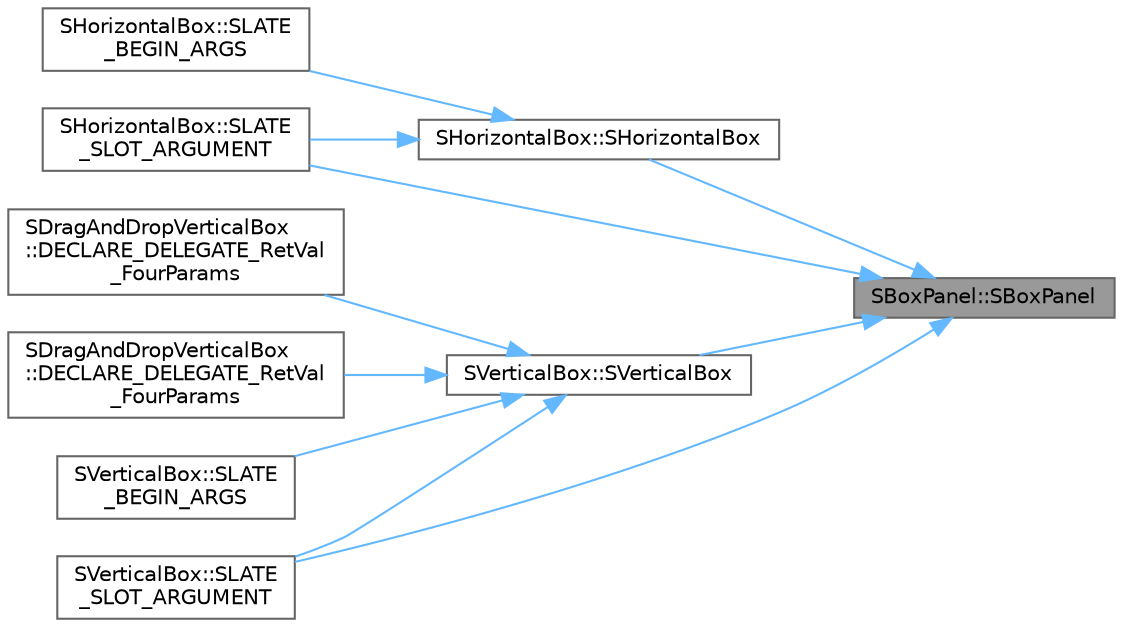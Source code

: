 digraph "SBoxPanel::SBoxPanel"
{
 // INTERACTIVE_SVG=YES
 // LATEX_PDF_SIZE
  bgcolor="transparent";
  edge [fontname=Helvetica,fontsize=10,labelfontname=Helvetica,labelfontsize=10];
  node [fontname=Helvetica,fontsize=10,shape=box,height=0.2,width=0.4];
  rankdir="RL";
  Node1 [id="Node000001",label="SBoxPanel::SBoxPanel",height=0.2,width=0.4,color="gray40", fillcolor="grey60", style="filled", fontcolor="black",tooltip=" "];
  Node1 -> Node2 [id="edge1_Node000001_Node000002",dir="back",color="steelblue1",style="solid",tooltip=" "];
  Node2 [id="Node000002",label="SHorizontalBox::SHorizontalBox",height=0.2,width=0.4,color="grey40", fillcolor="white", style="filled",URL="$d4/dc0/classSHorizontalBox.html#a38a7d18a936ae3d856e25fa2d67f65ef",tooltip=" "];
  Node2 -> Node3 [id="edge2_Node000002_Node000003",dir="back",color="steelblue1",style="solid",tooltip=" "];
  Node3 [id="Node000003",label="SHorizontalBox::SLATE\l_BEGIN_ARGS",height=0.2,width=0.4,color="grey40", fillcolor="white", style="filled",URL="$d4/dc0/classSHorizontalBox.html#a94730db91f37168878b70047c536e0ac",tooltip=" "];
  Node2 -> Node4 [id="edge3_Node000002_Node000004",dir="back",color="steelblue1",style="solid",tooltip=" "];
  Node4 [id="Node000004",label="SHorizontalBox::SLATE\l_SLOT_ARGUMENT",height=0.2,width=0.4,color="grey40", fillcolor="white", style="filled",URL="$d4/dc0/classSHorizontalBox.html#a884387955ad4f88af965d5c091933db3",tooltip=" "];
  Node1 -> Node5 [id="edge4_Node000001_Node000005",dir="back",color="steelblue1",style="solid",tooltip=" "];
  Node5 [id="Node000005",label="SVerticalBox::SVerticalBox",height=0.2,width=0.4,color="grey40", fillcolor="white", style="filled",URL="$d9/d45/classSVerticalBox.html#a0c31fa7a82301dab35ca9f81e37fa95c",tooltip=" "];
  Node5 -> Node6 [id="edge5_Node000005_Node000006",dir="back",color="steelblue1",style="solid",tooltip=" "];
  Node6 [id="Node000006",label="SDragAndDropVerticalBox\l::DECLARE_DELEGATE_RetVal\l_FourParams",height=0.2,width=0.4,color="grey40", fillcolor="white", style="filled",URL="$d8/d13/classSDragAndDropVerticalBox.html#a3b24d6370d60daf5b77313cd15bf2cc2",tooltip="Delegate signature for handling the drop of FDragDropEvent onto target of type ItemType."];
  Node5 -> Node7 [id="edge6_Node000005_Node000007",dir="back",color="steelblue1",style="solid",tooltip=" "];
  Node7 [id="Node000007",label="SDragAndDropVerticalBox\l::DECLARE_DELEGATE_RetVal\l_FourParams",height=0.2,width=0.4,color="grey40", fillcolor="white", style="filled",URL="$d8/d13/classSDragAndDropVerticalBox.html#a1a19e95e13201147ce933ea8270f8ac9",tooltip="Delegate signature for querying whether this FDragDropEvent will be handled by the drop target of typ..."];
  Node5 -> Node8 [id="edge7_Node000005_Node000008",dir="back",color="steelblue1",style="solid",tooltip=" "];
  Node8 [id="Node000008",label="SVerticalBox::SLATE\l_BEGIN_ARGS",height=0.2,width=0.4,color="grey40", fillcolor="white", style="filled",URL="$d9/d45/classSVerticalBox.html#abee0ebb2a6da4fcd5d776578e586eb68",tooltip=" "];
  Node5 -> Node9 [id="edge8_Node000005_Node000009",dir="back",color="steelblue1",style="solid",tooltip=" "];
  Node9 [id="Node000009",label="SVerticalBox::SLATE\l_SLOT_ARGUMENT",height=0.2,width=0.4,color="grey40", fillcolor="white", style="filled",URL="$d9/d45/classSVerticalBox.html#a1b8d7e67ef1a48e047467473ec1eae4f",tooltip=" "];
  Node1 -> Node4 [id="edge9_Node000001_Node000004",dir="back",color="steelblue1",style="solid",tooltip=" "];
  Node1 -> Node9 [id="edge10_Node000001_Node000009",dir="back",color="steelblue1",style="solid",tooltip=" "];
}
